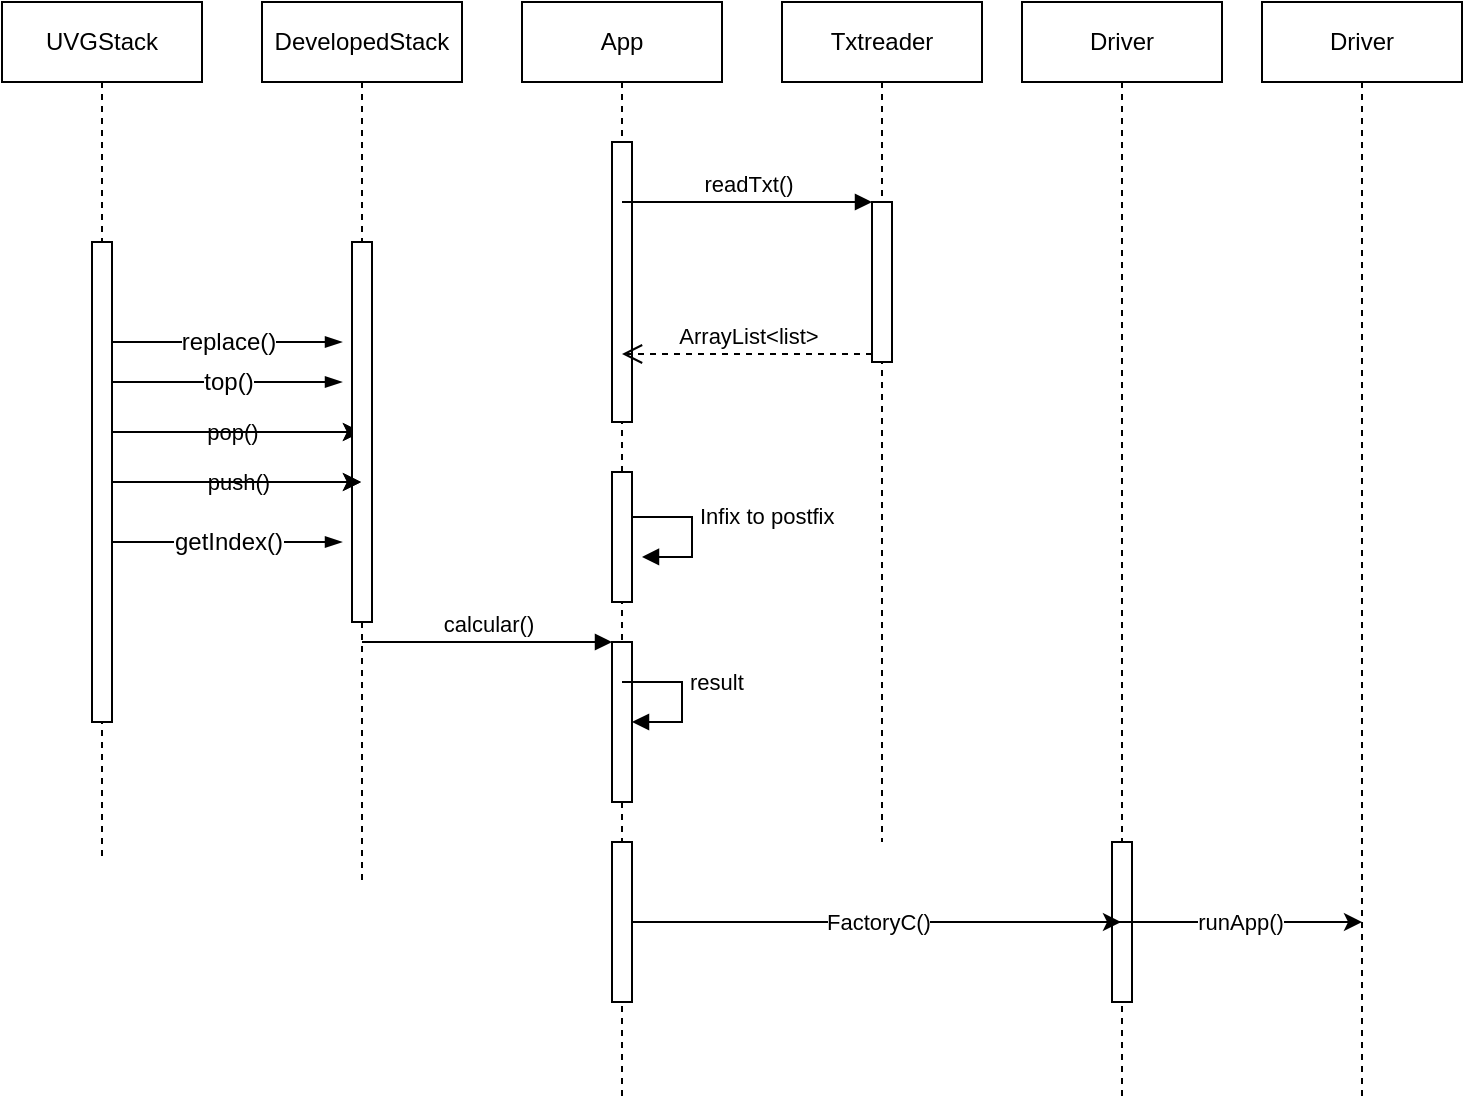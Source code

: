 <mxfile>
    <diagram id="NSp_E1Tnpz_RAbhvVRZO" name="Page-1">
        <mxGraphModel dx="643" dy="297" grid="1" gridSize="10" guides="1" tooltips="1" connect="1" arrows="1" fold="1" page="1" pageScale="1" pageWidth="850" pageHeight="1100" math="0" shadow="0">
            <root>
                <mxCell id="0"/>
                <mxCell id="1" parent="0"/>
                <mxCell id="11" value="pop()" style="edgeStyle=none;html=1;" parent="1" source="3" target="6" edge="1">
                    <mxGeometry relative="1" as="geometry"/>
                </mxCell>
                <mxCell id="13" style="edgeStyle=none;html=1;" parent="1" source="3" target="6" edge="1">
                    <mxGeometry relative="1" as="geometry">
                        <mxPoint x="200" y="240" as="targetPoint"/>
                    </mxGeometry>
                </mxCell>
                <mxCell id="3" value="UVGStack" style="shape=umlLifeline;perimeter=lifelinePerimeter;whiteSpace=wrap;html=1;container=1;collapsible=0;recursiveResize=0;outlineConnect=0;" parent="1" vertex="1">
                    <mxGeometry x="80" y="40" width="100" height="430" as="geometry"/>
                </mxCell>
                <mxCell id="8" value="" style="html=1;points=[];perimeter=orthogonalPerimeter;" parent="3" vertex="1">
                    <mxGeometry x="45" y="120" width="10" height="240" as="geometry"/>
                </mxCell>
                <mxCell id="17" value="replace()" style="edgeStyle=elbowEdgeStyle;fontSize=12;html=1;endArrow=blockThin;endFill=1;" parent="3" edge="1">
                    <mxGeometry width="160" relative="1" as="geometry">
                        <mxPoint x="55" y="170" as="sourcePoint"/>
                        <mxPoint x="170" y="170" as="targetPoint"/>
                    </mxGeometry>
                </mxCell>
                <mxCell id="18" value="getIndex()" style="edgeStyle=elbowEdgeStyle;fontSize=12;html=1;endArrow=blockThin;endFill=1;" parent="3" edge="1">
                    <mxGeometry width="160" relative="1" as="geometry">
                        <mxPoint x="55" y="270" as="sourcePoint"/>
                        <mxPoint x="170" y="270" as="targetPoint"/>
                    </mxGeometry>
                </mxCell>
                <mxCell id="21" value="top()" style="edgeStyle=elbowEdgeStyle;fontSize=12;html=1;endArrow=blockThin;endFill=1;" parent="3" edge="1">
                    <mxGeometry width="160" relative="1" as="geometry">
                        <mxPoint x="55" y="190" as="sourcePoint"/>
                        <mxPoint x="170" y="190" as="targetPoint"/>
                    </mxGeometry>
                </mxCell>
                <mxCell id="4" value="Txtreader" style="shape=umlLifeline;perimeter=lifelinePerimeter;whiteSpace=wrap;html=1;container=1;collapsible=0;recursiveResize=0;outlineConnect=0;" parent="1" vertex="1">
                    <mxGeometry x="470" y="40" width="100" height="420" as="geometry"/>
                </mxCell>
                <mxCell id="26" value="" style="html=1;points=[];perimeter=orthogonalPerimeter;" parent="4" vertex="1">
                    <mxGeometry x="45" y="100" width="10" height="80" as="geometry"/>
                </mxCell>
                <mxCell id="5" value="App" style="shape=umlLifeline;perimeter=lifelinePerimeter;whiteSpace=wrap;html=1;container=1;collapsible=0;recursiveResize=0;outlineConnect=0;" parent="1" vertex="1">
                    <mxGeometry x="340" y="40" width="100" height="550" as="geometry"/>
                </mxCell>
                <mxCell id="30" value="" style="html=1;points=[];perimeter=orthogonalPerimeter;" parent="5" vertex="1">
                    <mxGeometry x="45" y="70" width="10" height="140" as="geometry"/>
                </mxCell>
                <mxCell id="36" value="" style="html=1;points=[];perimeter=orthogonalPerimeter;" parent="5" vertex="1">
                    <mxGeometry x="45" y="320" width="10" height="80" as="geometry"/>
                </mxCell>
                <mxCell id="43" value="result" style="edgeStyle=orthogonalEdgeStyle;html=1;align=left;spacingLeft=2;endArrow=block;rounded=0;entryX=1;entryY=0;" parent="5" edge="1">
                    <mxGeometry x="-0.201" relative="1" as="geometry">
                        <mxPoint x="50" y="340" as="sourcePoint"/>
                        <Array as="points">
                            <mxPoint x="80" y="340"/>
                        </Array>
                        <mxPoint x="55" y="360" as="targetPoint"/>
                        <mxPoint as="offset"/>
                    </mxGeometry>
                </mxCell>
                <mxCell id="44" value="" style="html=1;points=[];perimeter=orthogonalPerimeter;" parent="5" vertex="1">
                    <mxGeometry x="45" y="420" width="10" height="80" as="geometry"/>
                </mxCell>
                <mxCell id="50" value="" style="html=1;points=[];perimeter=orthogonalPerimeter;" vertex="1" parent="5">
                    <mxGeometry x="45" y="235" width="10" height="65" as="geometry"/>
                </mxCell>
                <mxCell id="51" value="Infix to postfix" style="edgeStyle=orthogonalEdgeStyle;html=1;align=left;spacingLeft=2;endArrow=block;rounded=0;entryX=1;entryY=0;" edge="1" parent="5">
                    <mxGeometry x="-0.201" relative="1" as="geometry">
                        <mxPoint x="55" y="257.49" as="sourcePoint"/>
                        <Array as="points">
                            <mxPoint x="85" y="257.49"/>
                        </Array>
                        <mxPoint x="60" y="277.49" as="targetPoint"/>
                        <mxPoint as="offset"/>
                    </mxGeometry>
                </mxCell>
                <mxCell id="6" value="DevelopedStack" style="shape=umlLifeline;perimeter=lifelinePerimeter;whiteSpace=wrap;html=1;container=1;collapsible=0;recursiveResize=0;outlineConnect=0;" parent="1" vertex="1">
                    <mxGeometry x="210" y="40" width="100" height="440" as="geometry"/>
                </mxCell>
                <mxCell id="19" value="" style="html=1;points=[];perimeter=orthogonalPerimeter;" parent="6" vertex="1">
                    <mxGeometry x="45" y="120" width="10" height="190" as="geometry"/>
                </mxCell>
                <mxCell id="7" value="Driver&lt;br&gt;" style="shape=umlLifeline;perimeter=lifelinePerimeter;whiteSpace=wrap;html=1;container=1;collapsible=0;recursiveResize=0;outlineConnect=0;" parent="1" vertex="1">
                    <mxGeometry x="590" y="40" width="100" height="550" as="geometry"/>
                </mxCell>
                <mxCell id="47" value="" style="html=1;points=[];perimeter=orthogonalPerimeter;" vertex="1" parent="7">
                    <mxGeometry x="45" y="420" width="10" height="80" as="geometry"/>
                </mxCell>
                <mxCell id="9" value="push()" style="edgeStyle=none;html=1;" parent="1" source="8" target="6" edge="1">
                    <mxGeometry relative="1" as="geometry"/>
                </mxCell>
                <mxCell id="12" style="edgeStyle=none;html=1;" parent="1" target="6" edge="1">
                    <mxGeometry relative="1" as="geometry">
                        <mxPoint x="135" y="280" as="sourcePoint"/>
                    </mxGeometry>
                </mxCell>
                <mxCell id="27" value="readTxt()" style="html=1;verticalAlign=bottom;endArrow=block;entryX=0;entryY=0;" parent="1" target="26" edge="1" source="5">
                    <mxGeometry relative="1" as="geometry">
                        <mxPoint x="400" y="190" as="sourcePoint"/>
                    </mxGeometry>
                </mxCell>
                <mxCell id="28" value="ArrayList&amp;lt;list&amp;gt;" style="html=1;verticalAlign=bottom;endArrow=open;dashed=1;endSize=8;exitX=0;exitY=0.95;" parent="1" source="26" edge="1" target="5">
                    <mxGeometry relative="1" as="geometry">
                        <mxPoint x="400" y="266" as="targetPoint"/>
                    </mxGeometry>
                </mxCell>
                <mxCell id="37" value="calcular()" style="html=1;verticalAlign=bottom;endArrow=block;entryX=0;entryY=0;" parent="1" source="6" target="36" edge="1">
                    <mxGeometry relative="1" as="geometry">
                        <mxPoint x="315" y="360" as="sourcePoint"/>
                    </mxGeometry>
                </mxCell>
                <mxCell id="45" value="FactoryC()" style="edgeStyle=none;html=1;" parent="1" source="44" target="7" edge="1">
                    <mxGeometry relative="1" as="geometry"/>
                </mxCell>
                <mxCell id="46" value="Driver&lt;br&gt;" style="shape=umlLifeline;perimeter=lifelinePerimeter;whiteSpace=wrap;html=1;container=1;collapsible=0;recursiveResize=0;outlineConnect=0;" vertex="1" parent="1">
                    <mxGeometry x="710" y="40" width="100" height="550" as="geometry"/>
                </mxCell>
                <mxCell id="49" value="runApp()" style="edgeStyle=none;html=1;" edge="1" parent="1">
                    <mxGeometry relative="1" as="geometry">
                        <mxPoint x="637.75" y="500" as="sourcePoint"/>
                        <mxPoint x="760" y="500" as="targetPoint"/>
                    </mxGeometry>
                </mxCell>
            </root>
        </mxGraphModel>
    </diagram>
</mxfile>